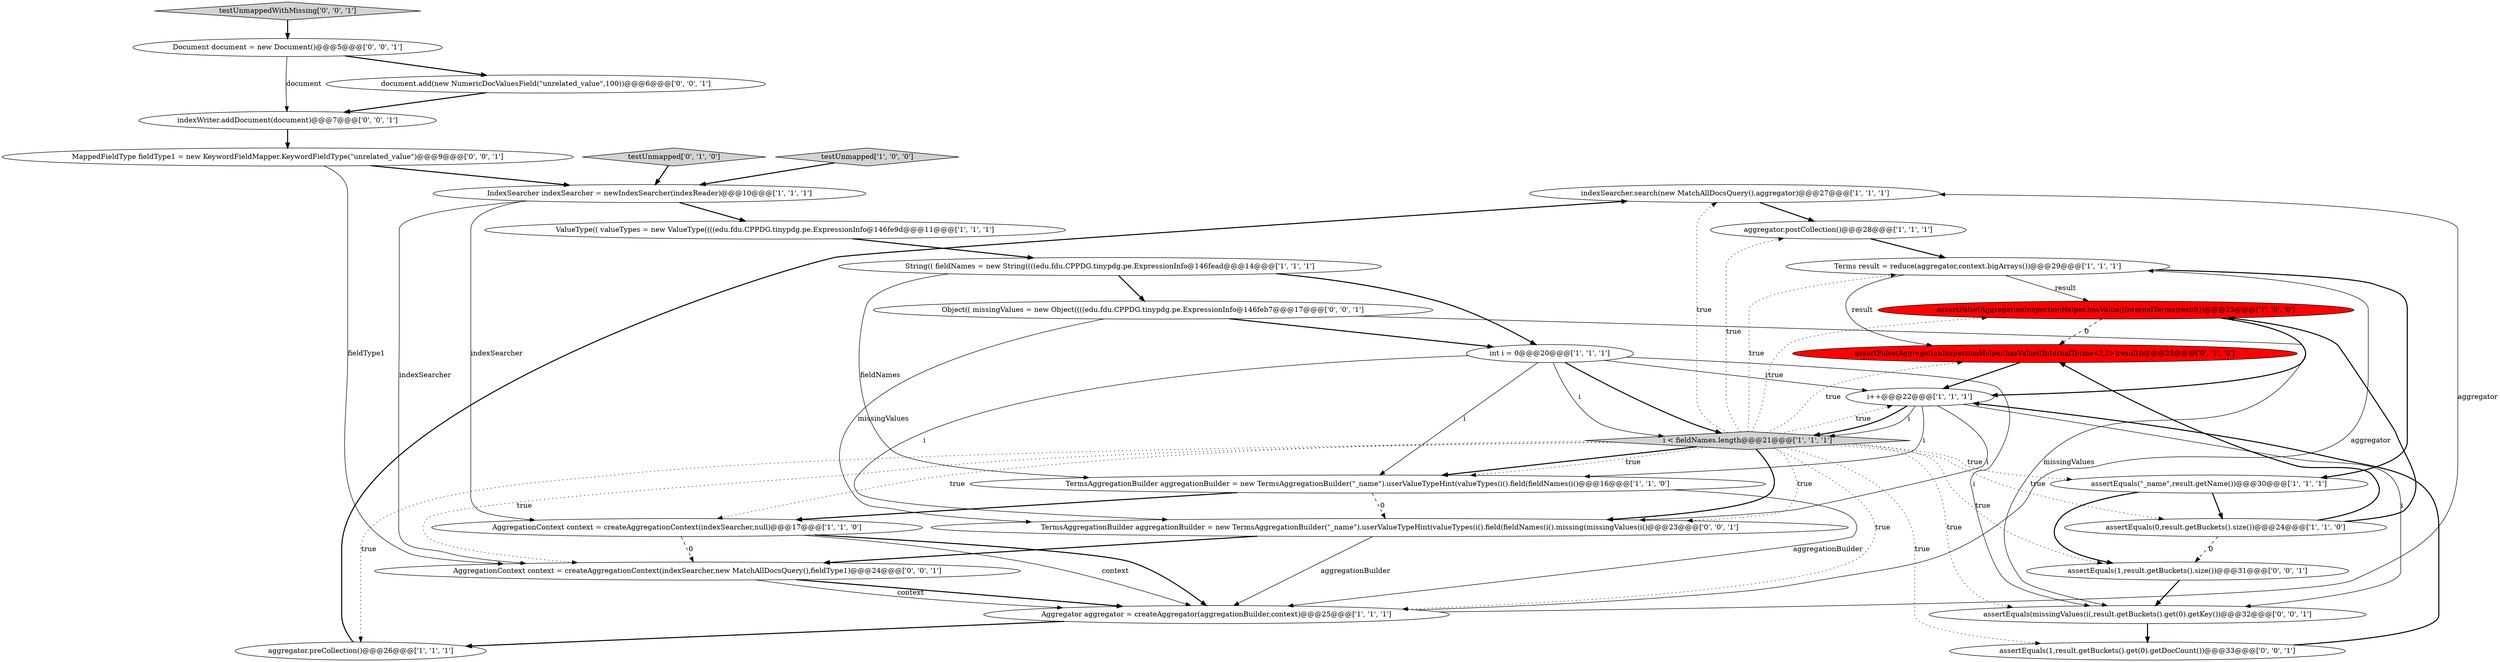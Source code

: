 digraph {
13 [style = filled, label = "indexSearcher.search(new MatchAllDocsQuery(),aggregator)@@@27@@@['1', '1', '1']", fillcolor = white, shape = ellipse image = "AAA0AAABBB1BBB"];
10 [style = filled, label = "int i = 0@@@20@@@['1', '1', '1']", fillcolor = white, shape = ellipse image = "AAA0AAABBB1BBB"];
5 [style = filled, label = "String(( fieldNames = new String((((edu.fdu.CPPDG.tinypdg.pe.ExpressionInfo@146fead@@@14@@@['1', '1', '1']", fillcolor = white, shape = ellipse image = "AAA0AAABBB1BBB"];
26 [style = filled, label = "assertEquals(missingValues(i(,result.getBuckets().get(0).getKey())@@@32@@@['0', '0', '1']", fillcolor = white, shape = ellipse image = "AAA0AAABBB3BBB"];
14 [style = filled, label = "aggregator.preCollection()@@@26@@@['1', '1', '1']", fillcolor = white, shape = ellipse image = "AAA0AAABBB1BBB"];
3 [style = filled, label = "TermsAggregationBuilder aggregationBuilder = new TermsAggregationBuilder(\"_name\").userValueTypeHint(valueTypes(i().field(fieldNames(i()@@@16@@@['1', '1', '0']", fillcolor = white, shape = ellipse image = "AAA0AAABBB1BBB"];
0 [style = filled, label = "Aggregator aggregator = createAggregator(aggregationBuilder,context)@@@25@@@['1', '1', '1']", fillcolor = white, shape = ellipse image = "AAA0AAABBB1BBB"];
23 [style = filled, label = "testUnmappedWithMissing['0', '0', '1']", fillcolor = lightgray, shape = diamond image = "AAA0AAABBB3BBB"];
21 [style = filled, label = "assertEquals(1,result.getBuckets().get(0).getDocCount())@@@33@@@['0', '0', '1']", fillcolor = white, shape = ellipse image = "AAA0AAABBB3BBB"];
1 [style = filled, label = "Terms result = reduce(aggregator,context.bigArrays())@@@29@@@['1', '1', '1']", fillcolor = white, shape = ellipse image = "AAA0AAABBB1BBB"];
6 [style = filled, label = "IndexSearcher indexSearcher = newIndexSearcher(indexReader)@@@10@@@['1', '1', '1']", fillcolor = white, shape = ellipse image = "AAA0AAABBB1BBB"];
27 [style = filled, label = "indexWriter.addDocument(document)@@@7@@@['0', '0', '1']", fillcolor = white, shape = ellipse image = "AAA0AAABBB3BBB"];
16 [style = filled, label = "assertFalse(AggregationInspectionHelper.hasValue((InternalTerms)result))@@@25@@@['1', '0', '0']", fillcolor = red, shape = ellipse image = "AAA1AAABBB1BBB"];
25 [style = filled, label = "Document document = new Document()@@@5@@@['0', '0', '1']", fillcolor = white, shape = ellipse image = "AAA0AAABBB3BBB"];
9 [style = filled, label = "testUnmapped['1', '0', '0']", fillcolor = lightgray, shape = diamond image = "AAA0AAABBB1BBB"];
11 [style = filled, label = "i < fieldNames.length@@@21@@@['1', '1', '1']", fillcolor = lightgray, shape = diamond image = "AAA0AAABBB1BBB"];
8 [style = filled, label = "assertEquals(0,result.getBuckets().size())@@@24@@@['1', '1', '0']", fillcolor = white, shape = ellipse image = "AAA0AAABBB1BBB"];
29 [style = filled, label = "TermsAggregationBuilder aggregationBuilder = new TermsAggregationBuilder(\"_name\").userValueTypeHint(valueTypes(i().field(fieldNames(i().missing(missingValues(i()@@@23@@@['0', '0', '1']", fillcolor = white, shape = ellipse image = "AAA0AAABBB3BBB"];
28 [style = filled, label = "AggregationContext context = createAggregationContext(indexSearcher,new MatchAllDocsQuery(),fieldType1)@@@24@@@['0', '0', '1']", fillcolor = white, shape = ellipse image = "AAA0AAABBB3BBB"];
2 [style = filled, label = "AggregationContext context = createAggregationContext(indexSearcher,null)@@@17@@@['1', '1', '0']", fillcolor = white, shape = ellipse image = "AAA0AAABBB1BBB"];
18 [style = filled, label = "assertFalse(AggregationInspectionHelper.hasValue((InternalTerms<?,?>)result))@@@25@@@['0', '1', '0']", fillcolor = red, shape = ellipse image = "AAA1AAABBB2BBB"];
4 [style = filled, label = "i++@@@22@@@['1', '1', '1']", fillcolor = white, shape = ellipse image = "AAA0AAABBB1BBB"];
17 [style = filled, label = "testUnmapped['0', '1', '0']", fillcolor = lightgray, shape = diamond image = "AAA0AAABBB2BBB"];
19 [style = filled, label = "Object(( missingValues = new Object((((edu.fdu.CPPDG.tinypdg.pe.ExpressionInfo@146feb7@@@17@@@['0', '0', '1']", fillcolor = white, shape = ellipse image = "AAA0AAABBB3BBB"];
20 [style = filled, label = "MappedFieldType fieldType1 = new KeywordFieldMapper.KeywordFieldType(\"unrelated_value\")@@@9@@@['0', '0', '1']", fillcolor = white, shape = ellipse image = "AAA0AAABBB3BBB"];
24 [style = filled, label = "assertEquals(1,result.getBuckets().size())@@@31@@@['0', '0', '1']", fillcolor = white, shape = ellipse image = "AAA0AAABBB3BBB"];
7 [style = filled, label = "aggregator.postCollection()@@@28@@@['1', '1', '1']", fillcolor = white, shape = ellipse image = "AAA0AAABBB1BBB"];
22 [style = filled, label = "document.add(new NumericDocValuesField(\"unrelated_value\",100))@@@6@@@['0', '0', '1']", fillcolor = white, shape = ellipse image = "AAA0AAABBB3BBB"];
15 [style = filled, label = "assertEquals(\"_name\",result.getName())@@@30@@@['1', '1', '1']", fillcolor = white, shape = ellipse image = "AAA0AAABBB1BBB"];
12 [style = filled, label = "ValueType(( valueTypes = new ValueType((((edu.fdu.CPPDG.tinypdg.pe.ExpressionInfo@146fe9d@@@11@@@['1', '1', '1']", fillcolor = white, shape = ellipse image = "AAA0AAABBB1BBB"];
3->29 [style = dashed, label="0"];
11->7 [style = dotted, label="true"];
5->10 [style = bold, label=""];
8->16 [style = bold, label=""];
23->25 [style = bold, label=""];
4->11 [style = solid, label="i"];
6->28 [style = solid, label="indexSearcher"];
7->1 [style = bold, label=""];
12->5 [style = bold, label=""];
25->22 [style = bold, label=""];
17->6 [style = bold, label=""];
8->18 [style = bold, label=""];
11->1 [style = dotted, label="true"];
1->15 [style = bold, label=""];
11->29 [style = dotted, label="true"];
19->26 [style = solid, label="missingValues"];
11->14 [style = dotted, label="true"];
4->29 [style = solid, label="i"];
11->29 [style = bold, label=""];
19->10 [style = bold, label=""];
5->3 [style = solid, label="fieldNames"];
4->3 [style = solid, label="i"];
10->4 [style = solid, label="i"];
20->6 [style = bold, label=""];
11->4 [style = dotted, label="true"];
1->16 [style = solid, label="result"];
11->13 [style = dotted, label="true"];
11->18 [style = dotted, label="true"];
16->18 [style = dashed, label="0"];
8->24 [style = dashed, label="0"];
0->1 [style = solid, label="aggregator"];
2->0 [style = solid, label="context"];
10->11 [style = solid, label="i"];
9->6 [style = bold, label=""];
1->18 [style = solid, label="result"];
26->21 [style = bold, label=""];
11->26 [style = dotted, label="true"];
29->28 [style = bold, label=""];
5->19 [style = bold, label=""];
28->0 [style = bold, label=""];
24->26 [style = bold, label=""];
3->0 [style = solid, label="aggregationBuilder"];
0->14 [style = bold, label=""];
2->0 [style = bold, label=""];
11->2 [style = dotted, label="true"];
18->4 [style = bold, label=""];
3->2 [style = bold, label=""];
22->27 [style = bold, label=""];
11->3 [style = bold, label=""];
13->7 [style = bold, label=""];
15->24 [style = bold, label=""];
0->13 [style = solid, label="aggregator"];
10->29 [style = solid, label="i"];
11->0 [style = dotted, label="true"];
19->29 [style = solid, label="missingValues"];
2->28 [style = dashed, label="0"];
11->28 [style = dotted, label="true"];
11->16 [style = dotted, label="true"];
25->27 [style = solid, label="document"];
11->8 [style = dotted, label="true"];
29->0 [style = solid, label="aggregationBuilder"];
4->26 [style = solid, label="i"];
14->13 [style = bold, label=""];
11->21 [style = dotted, label="true"];
16->4 [style = bold, label=""];
10->26 [style = solid, label="i"];
4->11 [style = bold, label=""];
20->28 [style = solid, label="fieldType1"];
28->0 [style = solid, label="context"];
10->3 [style = solid, label="i"];
11->3 [style = dotted, label="true"];
27->20 [style = bold, label=""];
11->15 [style = dotted, label="true"];
15->8 [style = bold, label=""];
11->24 [style = dotted, label="true"];
6->2 [style = solid, label="indexSearcher"];
21->4 [style = bold, label=""];
10->11 [style = bold, label=""];
6->12 [style = bold, label=""];
}
